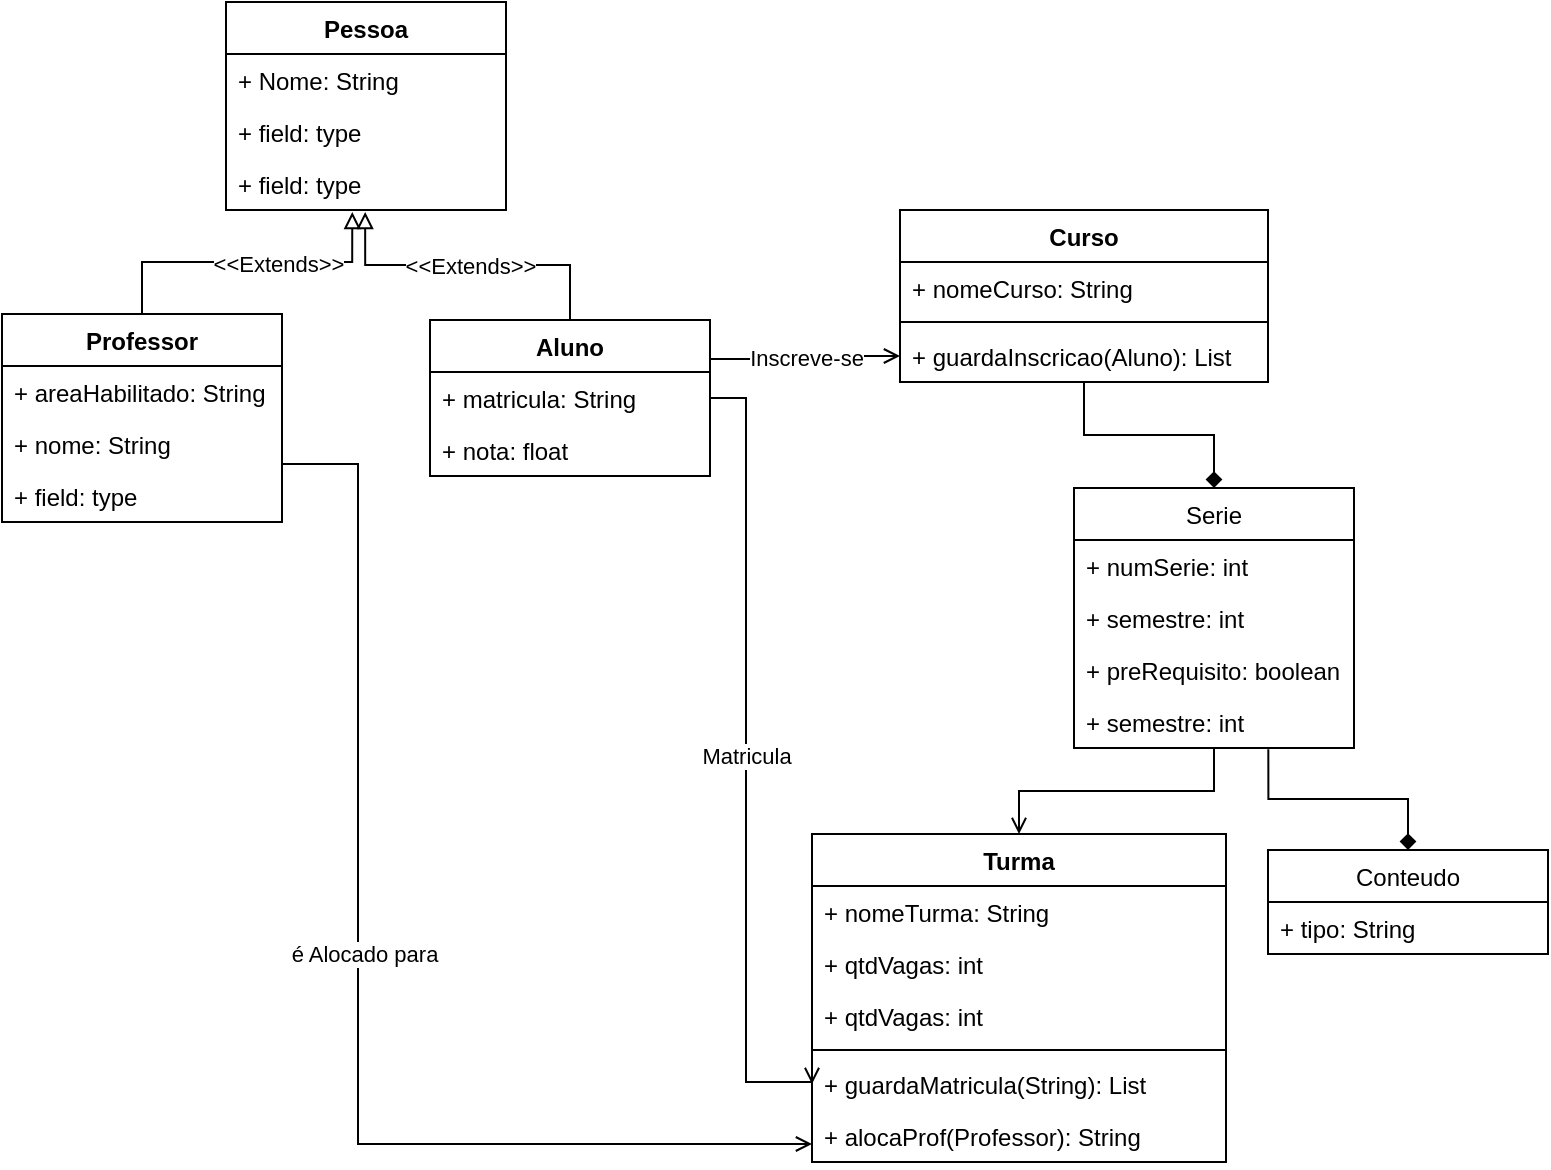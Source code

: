 <mxfile version="20.4.0" type="github">
  <diagram id="C5RBs43oDa-KdzZeNtuy" name="Page-1">
    <mxGraphModel dx="997" dy="548" grid="0" gridSize="10" guides="1" tooltips="1" connect="1" arrows="1" fold="1" page="1" pageScale="1" pageWidth="827" pageHeight="1169" math="0" shadow="0">
      <root>
        <mxCell id="WIyWlLk6GJQsqaUBKTNV-0" />
        <mxCell id="WIyWlLk6GJQsqaUBKTNV-1" parent="WIyWlLk6GJQsqaUBKTNV-0" />
        <mxCell id="7SUKBqgLfpLNqHMNBb7P-4" value="Pessoa" style="swimlane;fontStyle=1;childLayout=stackLayout;horizontal=1;startSize=26;fillColor=none;horizontalStack=0;resizeParent=1;resizeParentMax=0;resizeLast=0;collapsible=1;marginBottom=0;" vertex="1" parent="WIyWlLk6GJQsqaUBKTNV-1">
          <mxGeometry x="136" y="164" width="140" height="104" as="geometry" />
        </mxCell>
        <mxCell id="7SUKBqgLfpLNqHMNBb7P-5" value="+ Nome: String" style="text;strokeColor=none;fillColor=none;align=left;verticalAlign=top;spacingLeft=4;spacingRight=4;overflow=hidden;rotatable=0;points=[[0,0.5],[1,0.5]];portConstraint=eastwest;" vertex="1" parent="7SUKBqgLfpLNqHMNBb7P-4">
          <mxGeometry y="26" width="140" height="26" as="geometry" />
        </mxCell>
        <mxCell id="7SUKBqgLfpLNqHMNBb7P-6" value="+ field: type" style="text;strokeColor=none;fillColor=none;align=left;verticalAlign=top;spacingLeft=4;spacingRight=4;overflow=hidden;rotatable=0;points=[[0,0.5],[1,0.5]];portConstraint=eastwest;" vertex="1" parent="7SUKBqgLfpLNqHMNBb7P-4">
          <mxGeometry y="52" width="140" height="26" as="geometry" />
        </mxCell>
        <mxCell id="7SUKBqgLfpLNqHMNBb7P-7" value="+ field: type" style="text;strokeColor=none;fillColor=none;align=left;verticalAlign=top;spacingLeft=4;spacingRight=4;overflow=hidden;rotatable=0;points=[[0,0.5],[1,0.5]];portConstraint=eastwest;" vertex="1" parent="7SUKBqgLfpLNqHMNBb7P-4">
          <mxGeometry y="78" width="140" height="26" as="geometry" />
        </mxCell>
        <mxCell id="7SUKBqgLfpLNqHMNBb7P-17" style="edgeStyle=orthogonalEdgeStyle;rounded=0;orthogonalLoop=1;jettySize=auto;html=1;entryX=0.451;entryY=1.038;entryDx=0;entryDy=0;entryPerimeter=0;endArrow=block;endFill=0;" edge="1" parent="WIyWlLk6GJQsqaUBKTNV-1" source="7SUKBqgLfpLNqHMNBb7P-8" target="7SUKBqgLfpLNqHMNBb7P-7">
          <mxGeometry relative="1" as="geometry" />
        </mxCell>
        <mxCell id="7SUKBqgLfpLNqHMNBb7P-18" value="&amp;lt;&amp;lt;Extends&amp;gt;&amp;gt;" style="edgeLabel;html=1;align=center;verticalAlign=middle;resizable=0;points=[];" vertex="1" connectable="0" parent="7SUKBqgLfpLNqHMNBb7P-17">
          <mxGeometry x="-0.208" y="-1" relative="1" as="geometry">
            <mxPoint x="32" as="offset" />
          </mxGeometry>
        </mxCell>
        <mxCell id="7SUKBqgLfpLNqHMNBb7P-8" value="Professor" style="swimlane;fontStyle=1;childLayout=stackLayout;horizontal=1;startSize=26;fillColor=none;horizontalStack=0;resizeParent=1;resizeParentMax=0;resizeLast=0;collapsible=1;marginBottom=0;" vertex="1" parent="WIyWlLk6GJQsqaUBKTNV-1">
          <mxGeometry x="24" y="320" width="140" height="104" as="geometry" />
        </mxCell>
        <mxCell id="7SUKBqgLfpLNqHMNBb7P-9" value="+ areaHabilitado: String" style="text;strokeColor=none;fillColor=none;align=left;verticalAlign=top;spacingLeft=4;spacingRight=4;overflow=hidden;rotatable=0;points=[[0,0.5],[1,0.5]];portConstraint=eastwest;" vertex="1" parent="7SUKBqgLfpLNqHMNBb7P-8">
          <mxGeometry y="26" width="140" height="26" as="geometry" />
        </mxCell>
        <mxCell id="7SUKBqgLfpLNqHMNBb7P-10" value="+ nome: String" style="text;strokeColor=none;fillColor=none;align=left;verticalAlign=top;spacingLeft=4;spacingRight=4;overflow=hidden;rotatable=0;points=[[0,0.5],[1,0.5]];portConstraint=eastwest;" vertex="1" parent="7SUKBqgLfpLNqHMNBb7P-8">
          <mxGeometry y="52" width="140" height="26" as="geometry" />
        </mxCell>
        <mxCell id="7SUKBqgLfpLNqHMNBb7P-11" value="+ field: type" style="text;strokeColor=none;fillColor=none;align=left;verticalAlign=top;spacingLeft=4;spacingRight=4;overflow=hidden;rotatable=0;points=[[0,0.5],[1,0.5]];portConstraint=eastwest;" vertex="1" parent="7SUKBqgLfpLNqHMNBb7P-8">
          <mxGeometry y="78" width="140" height="26" as="geometry" />
        </mxCell>
        <mxCell id="7SUKBqgLfpLNqHMNBb7P-16" value="&amp;lt;&amp;lt;Extends&amp;gt;&amp;gt;" style="edgeStyle=orthogonalEdgeStyle;rounded=0;orthogonalLoop=1;jettySize=auto;html=1;exitX=0.5;exitY=0;exitDx=0;exitDy=0;entryX=0.497;entryY=1.038;entryDx=0;entryDy=0;entryPerimeter=0;endArrow=block;endFill=0;" edge="1" parent="WIyWlLk6GJQsqaUBKTNV-1" source="7SUKBqgLfpLNqHMNBb7P-12" target="7SUKBqgLfpLNqHMNBb7P-7">
          <mxGeometry relative="1" as="geometry" />
        </mxCell>
        <mxCell id="7SUKBqgLfpLNqHMNBb7P-12" value="Aluno" style="swimlane;fontStyle=1;childLayout=stackLayout;horizontal=1;startSize=26;fillColor=none;horizontalStack=0;resizeParent=1;resizeParentMax=0;resizeLast=0;collapsible=1;marginBottom=0;" vertex="1" parent="WIyWlLk6GJQsqaUBKTNV-1">
          <mxGeometry x="238" y="323" width="140" height="78" as="geometry" />
        </mxCell>
        <mxCell id="7SUKBqgLfpLNqHMNBb7P-13" value="+ matricula: String" style="text;strokeColor=none;fillColor=none;align=left;verticalAlign=top;spacingLeft=4;spacingRight=4;overflow=hidden;rotatable=0;points=[[0,0.5],[1,0.5]];portConstraint=eastwest;" vertex="1" parent="7SUKBqgLfpLNqHMNBb7P-12">
          <mxGeometry y="26" width="140" height="26" as="geometry" />
        </mxCell>
        <mxCell id="7SUKBqgLfpLNqHMNBb7P-54" value="+ nota: float" style="text;strokeColor=none;fillColor=none;align=left;verticalAlign=top;spacingLeft=4;spacingRight=4;overflow=hidden;rotatable=0;points=[[0,0.5],[1,0.5]];portConstraint=eastwest;" vertex="1" parent="7SUKBqgLfpLNqHMNBb7P-12">
          <mxGeometry y="52" width="140" height="26" as="geometry" />
        </mxCell>
        <mxCell id="7SUKBqgLfpLNqHMNBb7P-23" value="Curso" style="swimlane;fontStyle=1;align=center;verticalAlign=top;childLayout=stackLayout;horizontal=1;startSize=26;horizontalStack=0;resizeParent=1;resizeParentMax=0;resizeLast=0;collapsible=1;marginBottom=0;" vertex="1" parent="WIyWlLk6GJQsqaUBKTNV-1">
          <mxGeometry x="473" y="268" width="184" height="86" as="geometry" />
        </mxCell>
        <mxCell id="7SUKBqgLfpLNqHMNBb7P-24" value="+ nomeCurso: String" style="text;strokeColor=none;fillColor=none;align=left;verticalAlign=top;spacingLeft=4;spacingRight=4;overflow=hidden;rotatable=0;points=[[0,0.5],[1,0.5]];portConstraint=eastwest;" vertex="1" parent="7SUKBqgLfpLNqHMNBb7P-23">
          <mxGeometry y="26" width="184" height="26" as="geometry" />
        </mxCell>
        <mxCell id="7SUKBqgLfpLNqHMNBb7P-25" value="" style="line;strokeWidth=1;fillColor=none;align=left;verticalAlign=middle;spacingTop=-1;spacingLeft=3;spacingRight=3;rotatable=0;labelPosition=right;points=[];portConstraint=eastwest;strokeColor=inherit;" vertex="1" parent="7SUKBqgLfpLNqHMNBb7P-23">
          <mxGeometry y="52" width="184" height="8" as="geometry" />
        </mxCell>
        <mxCell id="7SUKBqgLfpLNqHMNBb7P-26" value="+ guardaInscricao(Aluno): List" style="text;strokeColor=none;fillColor=none;align=left;verticalAlign=top;spacingLeft=4;spacingRight=4;overflow=hidden;rotatable=0;points=[[0,0.5],[1,0.5]];portConstraint=eastwest;" vertex="1" parent="7SUKBqgLfpLNqHMNBb7P-23">
          <mxGeometry y="60" width="184" height="26" as="geometry" />
        </mxCell>
        <mxCell id="7SUKBqgLfpLNqHMNBb7P-27" value="Inscreve-se" style="edgeStyle=orthogonalEdgeStyle;rounded=0;orthogonalLoop=1;jettySize=auto;html=1;endArrow=open;endFill=0;exitX=1;exitY=0.25;exitDx=0;exitDy=0;" edge="1" parent="WIyWlLk6GJQsqaUBKTNV-1" source="7SUKBqgLfpLNqHMNBb7P-12" target="7SUKBqgLfpLNqHMNBb7P-26">
          <mxGeometry relative="1" as="geometry">
            <mxPoint x="378" y="388" as="sourcePoint" />
          </mxGeometry>
        </mxCell>
        <mxCell id="7SUKBqgLfpLNqHMNBb7P-55" style="edgeStyle=orthogonalEdgeStyle;rounded=0;orthogonalLoop=1;jettySize=auto;html=1;endArrow=none;endFill=0;startArrow=diamond;startFill=1;" edge="1" parent="WIyWlLk6GJQsqaUBKTNV-1" source="7SUKBqgLfpLNqHMNBb7P-28" target="7SUKBqgLfpLNqHMNBb7P-23">
          <mxGeometry relative="1" as="geometry" />
        </mxCell>
        <mxCell id="7SUKBqgLfpLNqHMNBb7P-28" value="Serie" style="swimlane;fontStyle=0;childLayout=stackLayout;horizontal=1;startSize=26;fillColor=none;horizontalStack=0;resizeParent=1;resizeParentMax=0;resizeLast=0;collapsible=1;marginBottom=0;" vertex="1" parent="WIyWlLk6GJQsqaUBKTNV-1">
          <mxGeometry x="560" y="407" width="140" height="130" as="geometry" />
        </mxCell>
        <mxCell id="7SUKBqgLfpLNqHMNBb7P-29" value="+ numSerie: int" style="text;strokeColor=none;fillColor=none;align=left;verticalAlign=top;spacingLeft=4;spacingRight=4;overflow=hidden;rotatable=0;points=[[0,0.5],[1,0.5]];portConstraint=eastwest;" vertex="1" parent="7SUKBqgLfpLNqHMNBb7P-28">
          <mxGeometry y="26" width="140" height="26" as="geometry" />
        </mxCell>
        <mxCell id="7SUKBqgLfpLNqHMNBb7P-30" value="+ semestre: int" style="text;strokeColor=none;fillColor=none;align=left;verticalAlign=top;spacingLeft=4;spacingRight=4;overflow=hidden;rotatable=0;points=[[0,0.5],[1,0.5]];portConstraint=eastwest;" vertex="1" parent="7SUKBqgLfpLNqHMNBb7P-28">
          <mxGeometry y="52" width="140" height="26" as="geometry" />
        </mxCell>
        <mxCell id="7SUKBqgLfpLNqHMNBb7P-34" value="+ preRequisito: boolean" style="text;strokeColor=none;fillColor=none;align=left;verticalAlign=top;spacingLeft=4;spacingRight=4;overflow=hidden;rotatable=0;points=[[0,0.5],[1,0.5]];portConstraint=eastwest;" vertex="1" parent="7SUKBqgLfpLNqHMNBb7P-28">
          <mxGeometry y="78" width="140" height="26" as="geometry" />
        </mxCell>
        <mxCell id="7SUKBqgLfpLNqHMNBb7P-35" value="+ semestre: int" style="text;strokeColor=none;fillColor=none;align=left;verticalAlign=top;spacingLeft=4;spacingRight=4;overflow=hidden;rotatable=0;points=[[0,0.5],[1,0.5]];portConstraint=eastwest;" vertex="1" parent="7SUKBqgLfpLNqHMNBb7P-28">
          <mxGeometry y="104" width="140" height="26" as="geometry" />
        </mxCell>
        <mxCell id="7SUKBqgLfpLNqHMNBb7P-47" style="edgeStyle=orthogonalEdgeStyle;rounded=0;orthogonalLoop=1;jettySize=auto;html=1;endArrow=none;endFill=0;startArrow=open;startFill=0;" edge="1" parent="WIyWlLk6GJQsqaUBKTNV-1" source="7SUKBqgLfpLNqHMNBb7P-40" target="7SUKBqgLfpLNqHMNBb7P-28">
          <mxGeometry relative="1" as="geometry" />
        </mxCell>
        <mxCell id="7SUKBqgLfpLNqHMNBb7P-40" value="Turma" style="swimlane;fontStyle=1;align=center;verticalAlign=top;childLayout=stackLayout;horizontal=1;startSize=26;horizontalStack=0;resizeParent=1;resizeParentMax=0;resizeLast=0;collapsible=1;marginBottom=0;" vertex="1" parent="WIyWlLk6GJQsqaUBKTNV-1">
          <mxGeometry x="429" y="580" width="207" height="164" as="geometry" />
        </mxCell>
        <mxCell id="7SUKBqgLfpLNqHMNBb7P-41" value="+ nomeTurma: String" style="text;strokeColor=none;fillColor=none;align=left;verticalAlign=top;spacingLeft=4;spacingRight=4;overflow=hidden;rotatable=0;points=[[0,0.5],[1,0.5]];portConstraint=eastwest;" vertex="1" parent="7SUKBqgLfpLNqHMNBb7P-40">
          <mxGeometry y="26" width="207" height="26" as="geometry" />
        </mxCell>
        <mxCell id="7SUKBqgLfpLNqHMNBb7P-48" value="+ qtdVagas: int" style="text;strokeColor=none;fillColor=none;align=left;verticalAlign=top;spacingLeft=4;spacingRight=4;overflow=hidden;rotatable=0;points=[[0,0.5],[1,0.5]];portConstraint=eastwest;" vertex="1" parent="7SUKBqgLfpLNqHMNBb7P-40">
          <mxGeometry y="52" width="207" height="26" as="geometry" />
        </mxCell>
        <mxCell id="7SUKBqgLfpLNqHMNBb7P-53" value="+ qtdVagas: int" style="text;strokeColor=none;fillColor=none;align=left;verticalAlign=top;spacingLeft=4;spacingRight=4;overflow=hidden;rotatable=0;points=[[0,0.5],[1,0.5]];portConstraint=eastwest;" vertex="1" parent="7SUKBqgLfpLNqHMNBb7P-40">
          <mxGeometry y="78" width="207" height="26" as="geometry" />
        </mxCell>
        <mxCell id="7SUKBqgLfpLNqHMNBb7P-42" value="" style="line;strokeWidth=1;fillColor=none;align=left;verticalAlign=middle;spacingTop=-1;spacingLeft=3;spacingRight=3;rotatable=0;labelPosition=right;points=[];portConstraint=eastwest;strokeColor=inherit;" vertex="1" parent="7SUKBqgLfpLNqHMNBb7P-40">
          <mxGeometry y="104" width="207" height="8" as="geometry" />
        </mxCell>
        <mxCell id="7SUKBqgLfpLNqHMNBb7P-43" value="+ guardaMatricula(String): List" style="text;strokeColor=none;fillColor=none;align=left;verticalAlign=top;spacingLeft=4;spacingRight=4;overflow=hidden;rotatable=0;points=[[0,0.5],[1,0.5]];portConstraint=eastwest;" vertex="1" parent="7SUKBqgLfpLNqHMNBb7P-40">
          <mxGeometry y="112" width="207" height="26" as="geometry" />
        </mxCell>
        <mxCell id="7SUKBqgLfpLNqHMNBb7P-49" value="+ alocaProf(Professor): String" style="text;strokeColor=none;fillColor=none;align=left;verticalAlign=top;spacingLeft=4;spacingRight=4;overflow=hidden;rotatable=0;points=[[0,0.5],[1,0.5]];portConstraint=eastwest;" vertex="1" parent="7SUKBqgLfpLNqHMNBb7P-40">
          <mxGeometry y="138" width="207" height="26" as="geometry" />
        </mxCell>
        <mxCell id="7SUKBqgLfpLNqHMNBb7P-46" value="Matricula" style="edgeStyle=orthogonalEdgeStyle;rounded=0;orthogonalLoop=1;jettySize=auto;html=1;endArrow=open;endFill=0;exitX=1;exitY=0.5;exitDx=0;exitDy=0;entryX=0;entryY=0.5;entryDx=0;entryDy=0;" edge="1" parent="WIyWlLk6GJQsqaUBKTNV-1" source="7SUKBqgLfpLNqHMNBb7P-13" target="7SUKBqgLfpLNqHMNBb7P-43">
          <mxGeometry relative="1" as="geometry">
            <mxPoint x="453" y="704" as="targetPoint" />
            <Array as="points">
              <mxPoint x="396" y="362" />
              <mxPoint x="396" y="704" />
            </Array>
          </mxGeometry>
        </mxCell>
        <mxCell id="7SUKBqgLfpLNqHMNBb7P-50" style="edgeStyle=orthogonalEdgeStyle;rounded=0;orthogonalLoop=1;jettySize=auto;html=1;endArrow=open;endFill=0;" edge="1" parent="WIyWlLk6GJQsqaUBKTNV-1" source="7SUKBqgLfpLNqHMNBb7P-10" target="7SUKBqgLfpLNqHMNBb7P-49">
          <mxGeometry relative="1" as="geometry">
            <Array as="points">
              <mxPoint x="202" y="395" />
              <mxPoint x="202" y="735" />
            </Array>
          </mxGeometry>
        </mxCell>
        <mxCell id="7SUKBqgLfpLNqHMNBb7P-51" value="é Alocado para" style="edgeLabel;html=1;align=center;verticalAlign=middle;resizable=0;points=[];" vertex="1" connectable="0" parent="7SUKBqgLfpLNqHMNBb7P-50">
          <mxGeometry x="-0.068" y="3" relative="1" as="geometry">
            <mxPoint y="1" as="offset" />
          </mxGeometry>
        </mxCell>
        <mxCell id="7SUKBqgLfpLNqHMNBb7P-60" style="edgeStyle=orthogonalEdgeStyle;rounded=0;orthogonalLoop=1;jettySize=auto;html=1;entryX=0.694;entryY=1.023;entryDx=0;entryDy=0;entryPerimeter=0;endArrow=none;endFill=0;startArrow=diamond;startFill=1;" edge="1" parent="WIyWlLk6GJQsqaUBKTNV-1" source="7SUKBqgLfpLNqHMNBb7P-56" target="7SUKBqgLfpLNqHMNBb7P-35">
          <mxGeometry relative="1" as="geometry" />
        </mxCell>
        <mxCell id="7SUKBqgLfpLNqHMNBb7P-56" value="Conteudo" style="swimlane;fontStyle=0;childLayout=stackLayout;horizontal=1;startSize=26;fillColor=none;horizontalStack=0;resizeParent=1;resizeParentMax=0;resizeLast=0;collapsible=1;marginBottom=0;" vertex="1" parent="WIyWlLk6GJQsqaUBKTNV-1">
          <mxGeometry x="657" y="588" width="140" height="52" as="geometry" />
        </mxCell>
        <mxCell id="7SUKBqgLfpLNqHMNBb7P-57" value="+ tipo: String" style="text;strokeColor=none;fillColor=none;align=left;verticalAlign=top;spacingLeft=4;spacingRight=4;overflow=hidden;rotatable=0;points=[[0,0.5],[1,0.5]];portConstraint=eastwest;" vertex="1" parent="7SUKBqgLfpLNqHMNBb7P-56">
          <mxGeometry y="26" width="140" height="26" as="geometry" />
        </mxCell>
      </root>
    </mxGraphModel>
  </diagram>
</mxfile>
